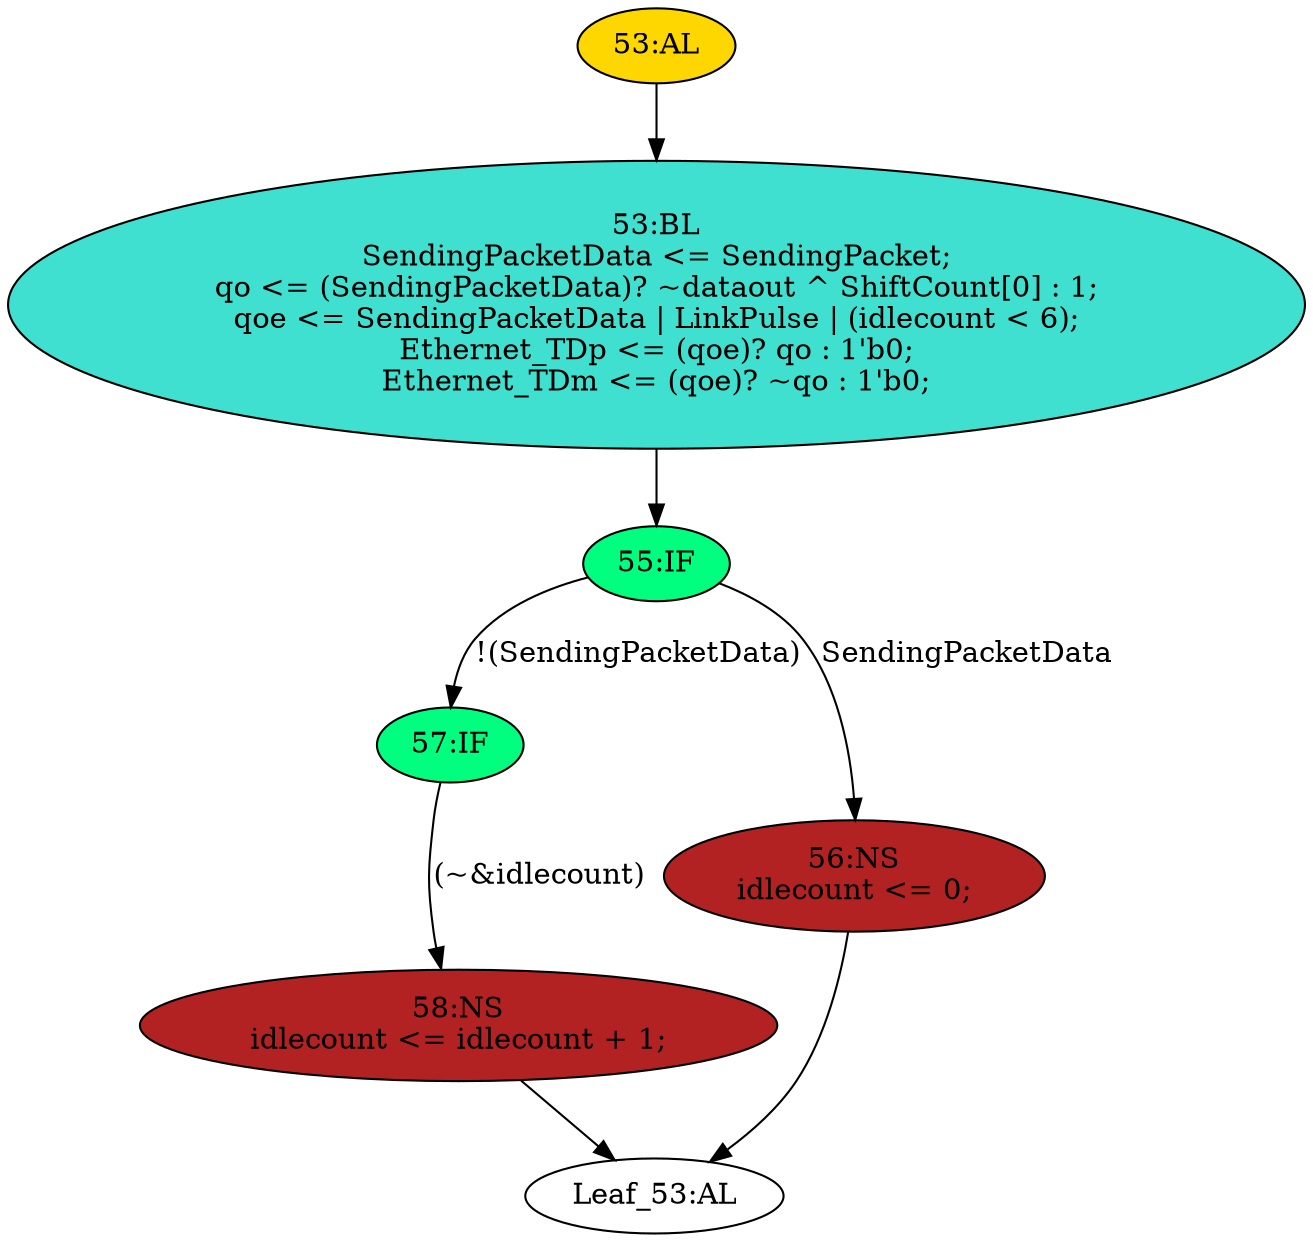 strict digraph "" {
	node [label="\N"];
	"53:BL"	 [ast="<pyverilog.vparser.ast.Block object at 0x7f9d4b7fbb10>",
		fillcolor=turquoise,
		label="53:BL
SendingPacketData <= SendingPacket;
qo <= (SendingPacketData)? ~dataout ^ ShiftCount[0] : 1;
qoe <= SendingPacketData | LinkPulse | (\
idlecount < 6);
Ethernet_TDp <= (qoe)? qo : 1'b0;
Ethernet_TDm <= (qoe)? ~qo : 1'b0;",
		statements="[<pyverilog.vparser.ast.NonblockingSubstitution object at 0x7f9d4b7f5110>, <pyverilog.vparser.ast.NonblockingSubstitution object \
at 0x7f9d4b7f5f90>, <pyverilog.vparser.ast.NonblockingSubstitution object at 0x7f9d4b7fb350>, <pyverilog.vparser.ast.NonblockingSubstitution \
object at 0x7f9d4b7fb650>, <pyverilog.vparser.ast.NonblockingSubstitution object at 0x7f9d4b7fb890>]",
		style=filled,
		typ=Block];
	"55:IF"	 [ast="<pyverilog.vparser.ast.IfStatement object at 0x7f9d4b7fbb50>",
		fillcolor=springgreen,
		label="55:IF",
		statements="[]",
		style=filled,
		typ=IfStatement];
	"53:BL" -> "55:IF"	 [cond="[]",
		lineno=None];
	"57:IF"	 [ast="<pyverilog.vparser.ast.IfStatement object at 0x7f9d4b7fbbd0>",
		fillcolor=springgreen,
		label="57:IF",
		statements="[]",
		style=filled,
		typ=IfStatement];
	"55:IF" -> "57:IF"	 [cond="['SendingPacketData']",
		label="!(SendingPacketData)",
		lineno=55];
	"56:NS"	 [ast="<pyverilog.vparser.ast.NonblockingSubstitution object at 0x7f9d4b7fbe90>",
		fillcolor=firebrick,
		label="56:NS
idlecount <= 0;",
		statements="[<pyverilog.vparser.ast.NonblockingSubstitution object at 0x7f9d4b7fbe90>]",
		style=filled,
		typ=NonblockingSubstitution];
	"55:IF" -> "56:NS"	 [cond="['SendingPacketData']",
		label=SendingPacketData,
		lineno=55];
	"58:NS"	 [ast="<pyverilog.vparser.ast.NonblockingSubstitution object at 0x7f9d4b7fbc50>",
		fillcolor=firebrick,
		label="58:NS
idlecount <= idlecount + 1;",
		statements="[<pyverilog.vparser.ast.NonblockingSubstitution object at 0x7f9d4b7fbc50>]",
		style=filled,
		typ=NonblockingSubstitution];
	"57:IF" -> "58:NS"	 [cond="['idlecount']",
		label="(~&idlecount)",
		lineno=57];
	"Leaf_53:AL"	 [def_var="['Ethernet_TDp', 'idlecount', 'SendingPacketData', 'qoe', 'Ethernet_TDm', 'qo']",
		label="Leaf_53:AL"];
	"56:NS" -> "Leaf_53:AL"	 [cond="[]",
		lineno=None];
	"53:AL"	 [ast="<pyverilog.vparser.ast.Always object at 0x7f9d4b77f050>",
		clk_sens=True,
		fillcolor=gold,
		label="53:AL",
		sens="['clk20']",
		statements="[]",
		style=filled,
		typ=Always,
		use_var="['ShiftCount', 'idlecount', 'LinkPulse', 'SendingPacketData', 'qoe', 'dataout', 'SendingPacket', 'qo']"];
	"53:AL" -> "53:BL"	 [cond="[]",
		lineno=None];
	"58:NS" -> "Leaf_53:AL"	 [cond="[]",
		lineno=None];
}
